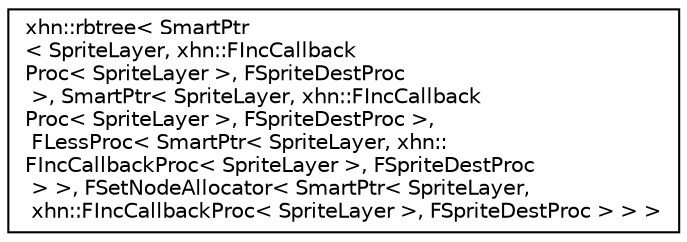 digraph "Graphical Class Hierarchy"
{
  edge [fontname="Helvetica",fontsize="10",labelfontname="Helvetica",labelfontsize="10"];
  node [fontname="Helvetica",fontsize="10",shape=record];
  rankdir="LR";
  Node1 [label="xhn::rbtree\< SmartPtr\l\< SpriteLayer, xhn::FIncCallback\lProc\< SpriteLayer \>, FSpriteDestProc\l \>, SmartPtr\< SpriteLayer, xhn::FIncCallback\lProc\< SpriteLayer \>, FSpriteDestProc \>,\l FLessProc\< SmartPtr\< SpriteLayer, xhn::\lFIncCallbackProc\< SpriteLayer \>, FSpriteDestProc\l \> \>, FSetNodeAllocator\< SmartPtr\< SpriteLayer,\l xhn::FIncCallbackProc\< SpriteLayer \>, FSpriteDestProc \> \> \>",height=0.2,width=0.4,color="black", fillcolor="white", style="filled",URL="$classxhn_1_1rbtree.html"];
}
